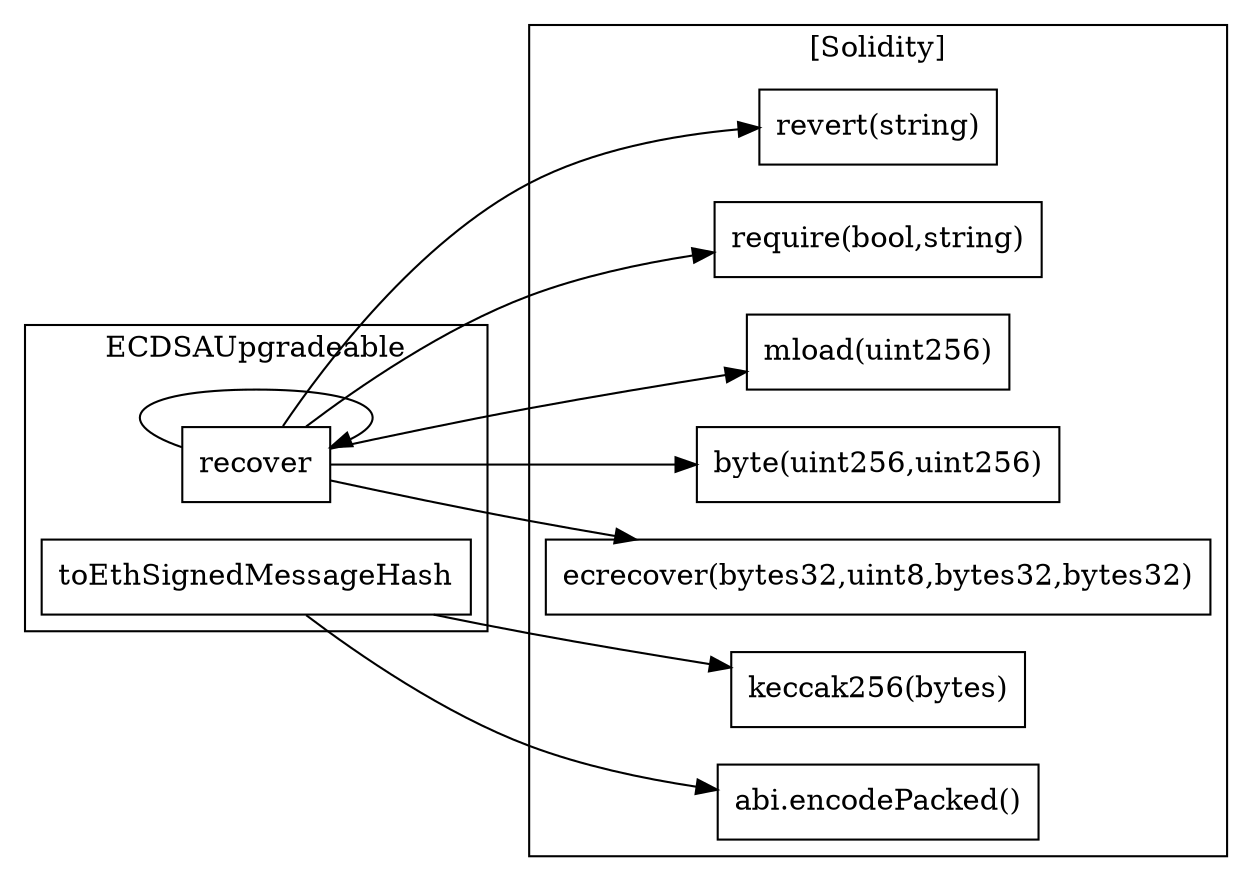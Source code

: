 strict digraph {
rankdir="LR"
node [shape=box]
subgraph cluster_2967_ECDSAUpgradeable {
label = "ECDSAUpgradeable"
"2967_recover" [label="recover"]
"2967_toEthSignedMessageHash" [label="toEthSignedMessageHash"]
"2967_recover" -> "2967_recover"
}subgraph cluster_solidity {
label = "[Solidity]"
"keccak256(bytes)" 
"mload(uint256)" 
"byte(uint256,uint256)" 
"ecrecover(bytes32,uint8,bytes32,bytes32)" 
"revert(string)" 
"require(bool,string)" 
"abi.encodePacked()" 
"2967_recover" -> "require(bool,string)"
"2967_recover" -> "mload(uint256)"
"2967_toEthSignedMessageHash" -> "keccak256(bytes)"
"2967_recover" -> "ecrecover(bytes32,uint8,bytes32,bytes32)"
"2967_recover" -> "revert(string)"
"2967_toEthSignedMessageHash" -> "abi.encodePacked()"
"2967_recover" -> "byte(uint256,uint256)"
}
}